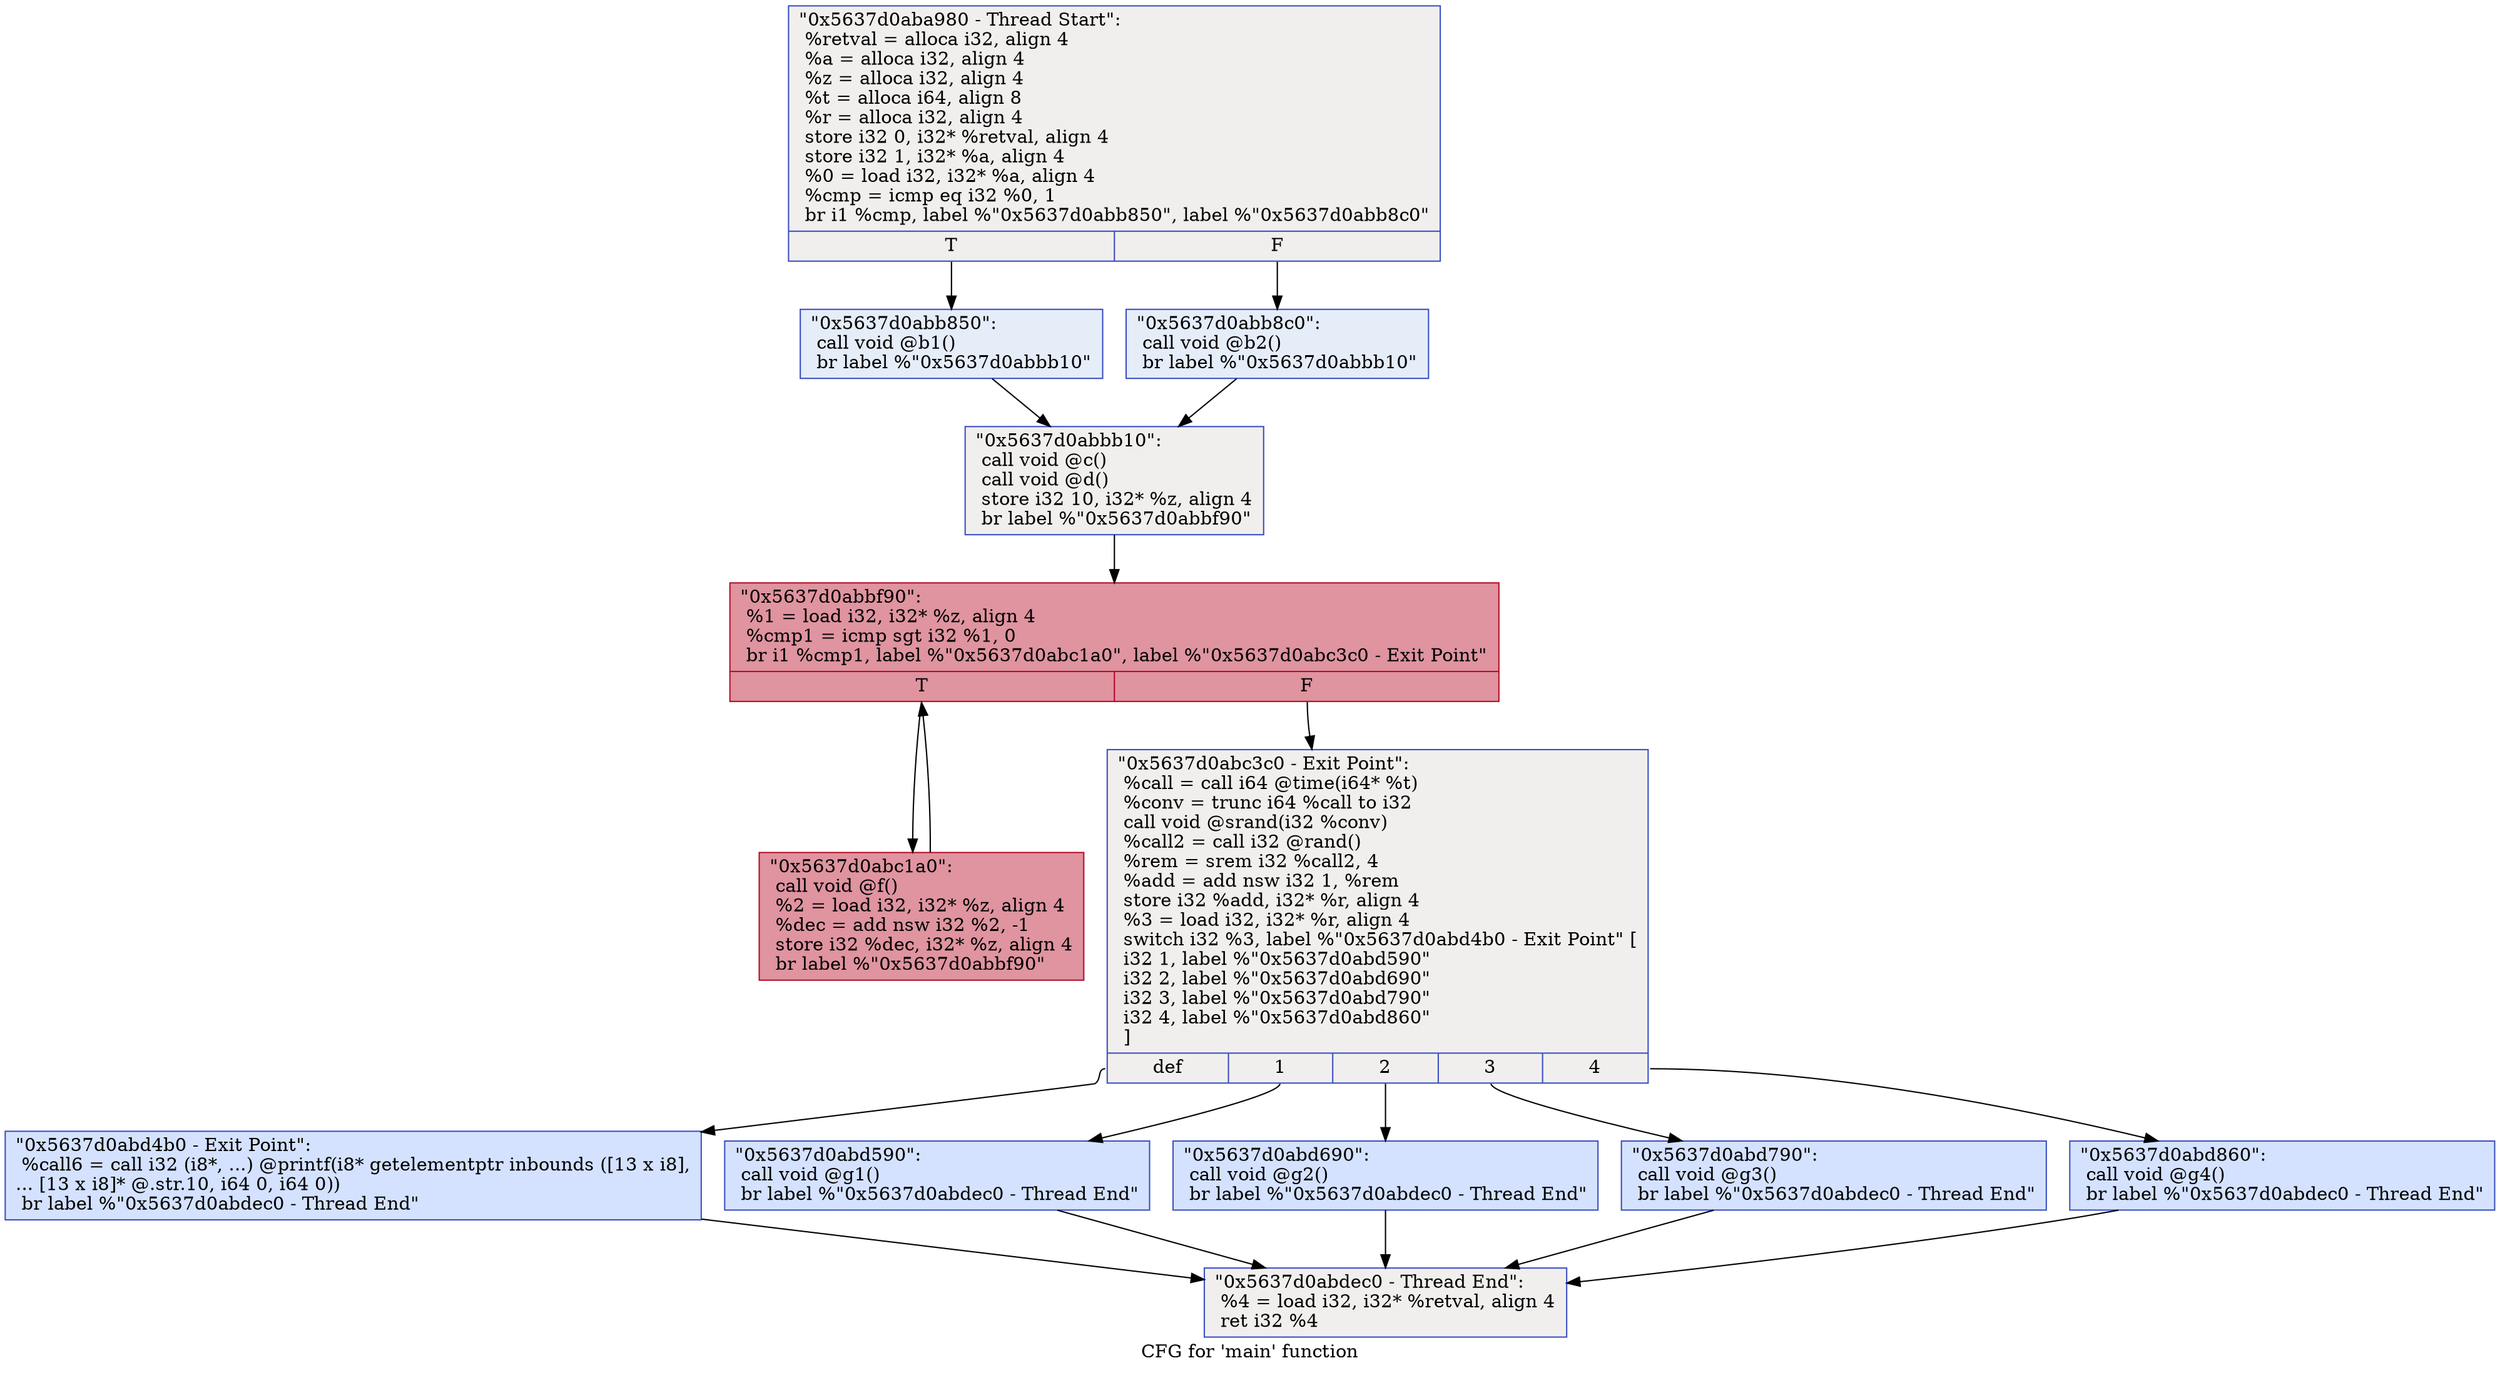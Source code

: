digraph "CFG for 'main' function" {
	label="CFG for 'main' function";

	Node0x5637d0aba980 [shape=record,color="#3d50c3ff", style=filled, fillcolor="#e0dbd870",label="{\"0x5637d0aba980 - Thread Start\":\l  %retval = alloca i32, align 4\l  %a = alloca i32, align 4\l  %z = alloca i32, align 4\l  %t = alloca i64, align 8\l  %r = alloca i32, align 4\l  store i32 0, i32* %retval, align 4\l  store i32 1, i32* %a, align 4\l  %0 = load i32, i32* %a, align 4\l  %cmp = icmp eq i32 %0, 1\l  br i1 %cmp, label %\"0x5637d0abb850\", label %\"0x5637d0abb8c0\"\l|{<s0>T|<s1>F}}"];
	Node0x5637d0aba980:s0 -> Node0x5637d0abb850;
	Node0x5637d0aba980:s1 -> Node0x5637d0abb8c0;
	Node0x5637d0abb850 [shape=record,color="#3d50c3ff", style=filled, fillcolor="#c5d6f270",label="{\"0x5637d0abb850\":                                 \l  call void @b1()\l  br label %\"0x5637d0abbb10\"\l}"];
	Node0x5637d0abb850 -> Node0x5637d0abbb10;
	Node0x5637d0abb8c0 [shape=record,color="#3d50c3ff", style=filled, fillcolor="#c5d6f270",label="{\"0x5637d0abb8c0\":                                 \l  call void @b2()\l  br label %\"0x5637d0abbb10\"\l}"];
	Node0x5637d0abb8c0 -> Node0x5637d0abbb10;
	Node0x5637d0abbb10 [shape=record,color="#3d50c3ff", style=filled, fillcolor="#e0dbd870",label="{\"0x5637d0abbb10\":                                 \l  call void @c()\l  call void @d()\l  store i32 10, i32* %z, align 4\l  br label %\"0x5637d0abbf90\"\l}"];
	Node0x5637d0abbb10 -> Node0x5637d0abbf90;
	Node0x5637d0abbf90 [shape=record,color="#b70d28ff", style=filled, fillcolor="#b70d2870",label="{\"0x5637d0abbf90\":                                 \l  %1 = load i32, i32* %z, align 4\l  %cmp1 = icmp sgt i32 %1, 0\l  br i1 %cmp1, label %\"0x5637d0abc1a0\", label %\"0x5637d0abc3c0 - Exit Point\"\l|{<s0>T|<s1>F}}"];
	Node0x5637d0abbf90:s0 -> Node0x5637d0abc1a0;
	Node0x5637d0abbf90:s1 -> Node0x5637d0abc3c0;
	Node0x5637d0abc1a0 [shape=record,color="#b70d28ff", style=filled, fillcolor="#b70d2870",label="{\"0x5637d0abc1a0\":                                 \l  call void @f()\l  %2 = load i32, i32* %z, align 4\l  %dec = add nsw i32 %2, -1\l  store i32 %dec, i32* %z, align 4\l  br label %\"0x5637d0abbf90\"\l}"];
	Node0x5637d0abc1a0 -> Node0x5637d0abbf90;
	Node0x5637d0abc3c0 [shape=record,color="#3d50c3ff", style=filled, fillcolor="#e0dbd870",label="{\"0x5637d0abc3c0 - Exit Point\":                    \l  %call = call i64 @time(i64* %t)\l  %conv = trunc i64 %call to i32\l  call void @srand(i32 %conv)\l  %call2 = call i32 @rand()\l  %rem = srem i32 %call2, 4\l  %add = add nsw i32 1, %rem\l  store i32 %add, i32* %r, align 4\l  %3 = load i32, i32* %r, align 4\l  switch i32 %3, label %\"0x5637d0abd4b0 - Exit Point\" [\l    i32 1, label %\"0x5637d0abd590\"\l    i32 2, label %\"0x5637d0abd690\"\l    i32 3, label %\"0x5637d0abd790\"\l    i32 4, label %\"0x5637d0abd860\"\l  ]\l|{<s0>def|<s1>1|<s2>2|<s3>3|<s4>4}}"];
	Node0x5637d0abc3c0:s0 -> Node0x5637d0abd4b0;
	Node0x5637d0abc3c0:s1 -> Node0x5637d0abd590;
	Node0x5637d0abc3c0:s2 -> Node0x5637d0abd690;
	Node0x5637d0abc3c0:s3 -> Node0x5637d0abd790;
	Node0x5637d0abc3c0:s4 -> Node0x5637d0abd860;
	Node0x5637d0abd590 [shape=record,color="#3d50c3ff", style=filled, fillcolor="#9ebeff70",label="{\"0x5637d0abd590\":                                 \l  call void @g1()\l  br label %\"0x5637d0abdec0 - Thread End\"\l}"];
	Node0x5637d0abd590 -> Node0x5637d0abdec0;
	Node0x5637d0abd690 [shape=record,color="#3d50c3ff", style=filled, fillcolor="#9ebeff70",label="{\"0x5637d0abd690\":                                 \l  call void @g2()\l  br label %\"0x5637d0abdec0 - Thread End\"\l}"];
	Node0x5637d0abd690 -> Node0x5637d0abdec0;
	Node0x5637d0abd790 [shape=record,color="#3d50c3ff", style=filled, fillcolor="#9ebeff70",label="{\"0x5637d0abd790\":                                 \l  call void @g3()\l  br label %\"0x5637d0abdec0 - Thread End\"\l}"];
	Node0x5637d0abd790 -> Node0x5637d0abdec0;
	Node0x5637d0abd860 [shape=record,color="#3d50c3ff", style=filled, fillcolor="#9ebeff70",label="{\"0x5637d0abd860\":                                 \l  call void @g4()\l  br label %\"0x5637d0abdec0 - Thread End\"\l}"];
	Node0x5637d0abd860 -> Node0x5637d0abdec0;
	Node0x5637d0abd4b0 [shape=record,color="#3d50c3ff", style=filled, fillcolor="#9ebeff70",label="{\"0x5637d0abd4b0 - Exit Point\":                    \l  %call6 = call i32 (i8*, ...) @printf(i8* getelementptr inbounds ([13 x i8],\l... [13 x i8]* @.str.10, i64 0, i64 0))\l  br label %\"0x5637d0abdec0 - Thread End\"\l}"];
	Node0x5637d0abd4b0 -> Node0x5637d0abdec0;
	Node0x5637d0abdec0 [shape=record,color="#3d50c3ff", style=filled, fillcolor="#e0dbd870",label="{\"0x5637d0abdec0 - Thread End\":                    \l  %4 = load i32, i32* %retval, align 4\l  ret i32 %4\l}"];
}
